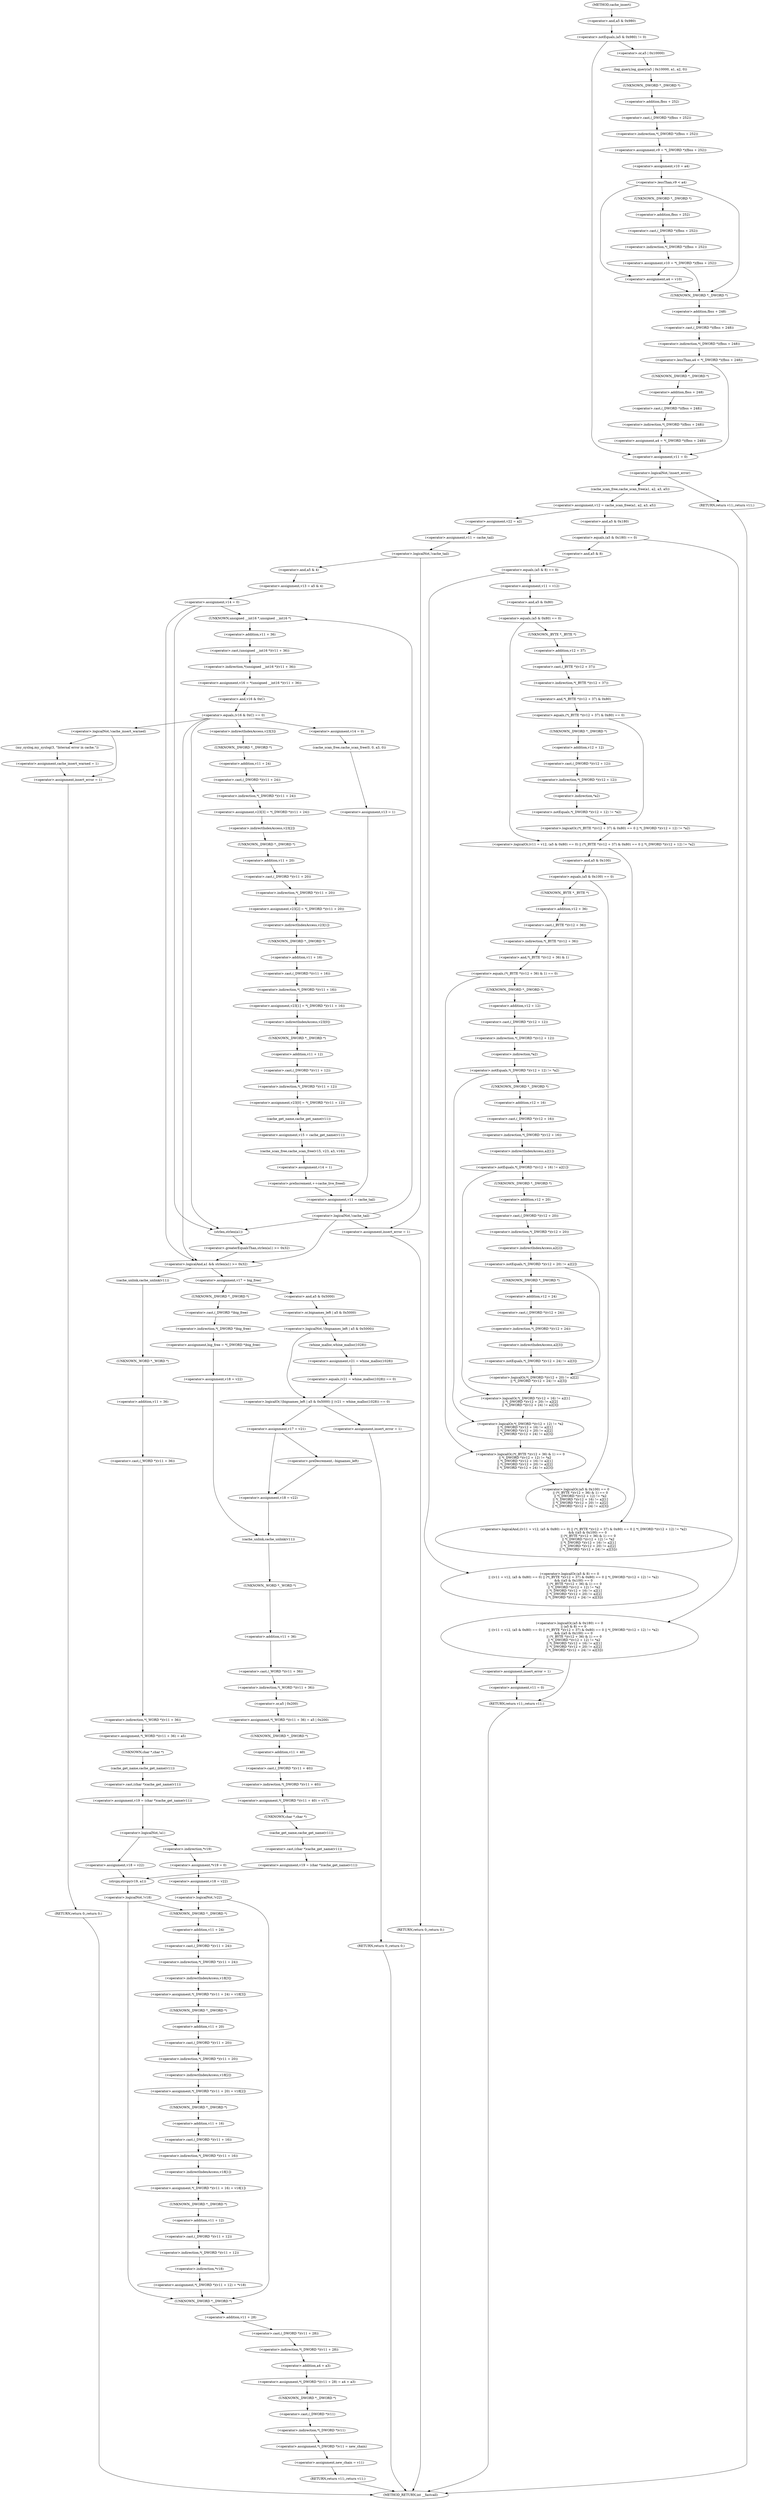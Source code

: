 digraph cache_insert {  
"1000137" [label = "(<operator>.notEquals,(a5 & 0x980) != 0)" ]
"1000138" [label = "(<operator>.and,a5 & 0x980)" ]
"1000143" [label = "(log_query,log_query(a5 | 0x10000, a1, a2, 0))" ]
"1000144" [label = "(<operator>.or,a5 | 0x10000)" ]
"1000150" [label = "(<operator>.assignment,v9 = *(_DWORD *)(fbss + 252))" ]
"1000152" [label = "(<operator>.indirection,*(_DWORD *)(fbss + 252))" ]
"1000153" [label = "(<operator>.cast,(_DWORD *)(fbss + 252))" ]
"1000154" [label = "(UNKNOWN,_DWORD *,_DWORD *)" ]
"1000155" [label = "(<operator>.addition,fbss + 252)" ]
"1000158" [label = "(<operator>.assignment,v10 = a4)" ]
"1000162" [label = "(<operator>.lessThan,v9 < a4)" ]
"1000165" [label = "(<operator>.assignment,v10 = *(_DWORD *)(fbss + 252))" ]
"1000167" [label = "(<operator>.indirection,*(_DWORD *)(fbss + 252))" ]
"1000168" [label = "(<operator>.cast,(_DWORD *)(fbss + 252))" ]
"1000169" [label = "(UNKNOWN,_DWORD *,_DWORD *)" ]
"1000170" [label = "(<operator>.addition,fbss + 252)" ]
"1000175" [label = "(<operator>.assignment,a4 = v10)" ]
"1000179" [label = "(<operator>.lessThan,a4 < *(_DWORD *)(fbss + 248))" ]
"1000181" [label = "(<operator>.indirection,*(_DWORD *)(fbss + 248))" ]
"1000182" [label = "(<operator>.cast,(_DWORD *)(fbss + 248))" ]
"1000183" [label = "(UNKNOWN,_DWORD *,_DWORD *)" ]
"1000184" [label = "(<operator>.addition,fbss + 248)" ]
"1000187" [label = "(<operator>.assignment,a4 = *(_DWORD *)(fbss + 248))" ]
"1000189" [label = "(<operator>.indirection,*(_DWORD *)(fbss + 248))" ]
"1000190" [label = "(<operator>.cast,(_DWORD *)(fbss + 248))" ]
"1000191" [label = "(UNKNOWN,_DWORD *,_DWORD *)" ]
"1000192" [label = "(<operator>.addition,fbss + 248)" ]
"1000195" [label = "(<operator>.assignment,v11 = 0)" ]
"1000199" [label = "(<operator>.logicalNot,!insert_error)" ]
"1000202" [label = "(<operator>.assignment,v12 = cache_scan_free(a1, a2, a3, a5))" ]
"1000204" [label = "(cache_scan_free,cache_scan_free(a1, a2, a3, a5))" ]
"1000213" [label = "(<operator>.logicalOr,(a5 & 0x180) == 0\n        || (a5 & 8) == 0\n        || ((v11 = v12, (a5 & 0x80) == 0) || (*(_BYTE *)(v12 + 37) & 0x80) == 0 || *(_DWORD *)(v12 + 12) != *a2)\n        && ((a5 & 0x100) == 0\n         || (*(_BYTE *)(v12 + 36) & 1) == 0\n         || *(_DWORD *)(v12 + 12) != *a2\n         || *(_DWORD *)(v12 + 16) != a2[1]\n         || *(_DWORD *)(v12 + 20) != a2[2]\n         || *(_DWORD *)(v12 + 24) != a2[3]))" ]
"1000214" [label = "(<operator>.equals,(a5 & 0x180) == 0)" ]
"1000215" [label = "(<operator>.and,a5 & 0x180)" ]
"1000219" [label = "(<operator>.logicalOr,(a5 & 8) == 0\n        || ((v11 = v12, (a5 & 0x80) == 0) || (*(_BYTE *)(v12 + 37) & 0x80) == 0 || *(_DWORD *)(v12 + 12) != *a2)\n        && ((a5 & 0x100) == 0\n         || (*(_BYTE *)(v12 + 36) & 1) == 0\n         || *(_DWORD *)(v12 + 12) != *a2\n         || *(_DWORD *)(v12 + 16) != a2[1]\n         || *(_DWORD *)(v12 + 20) != a2[2]\n         || *(_DWORD *)(v12 + 24) != a2[3]))" ]
"1000220" [label = "(<operator>.equals,(a5 & 8) == 0)" ]
"1000221" [label = "(<operator>.and,a5 & 8)" ]
"1000225" [label = "(<operator>.logicalAnd,((v11 = v12, (a5 & 0x80) == 0) || (*(_BYTE *)(v12 + 37) & 0x80) == 0 || *(_DWORD *)(v12 + 12) != *a2)\n        && ((a5 & 0x100) == 0\n         || (*(_BYTE *)(v12 + 36) & 1) == 0\n         || *(_DWORD *)(v12 + 12) != *a2\n         || *(_DWORD *)(v12 + 16) != a2[1]\n         || *(_DWORD *)(v12 + 20) != a2[2]\n         || *(_DWORD *)(v12 + 24) != a2[3]))" ]
"1000226" [label = "(<operator>.logicalOr,(v11 = v12, (a5 & 0x80) == 0) || (*(_BYTE *)(v12 + 37) & 0x80) == 0 || *(_DWORD *)(v12 + 12) != *a2)" ]
"1000228" [label = "(<operator>.assignment,v11 = v12)" ]
"1000231" [label = "(<operator>.equals,(a5 & 0x80) == 0)" ]
"1000232" [label = "(<operator>.and,a5 & 0x80)" ]
"1000236" [label = "(<operator>.logicalOr,(*(_BYTE *)(v12 + 37) & 0x80) == 0 || *(_DWORD *)(v12 + 12) != *a2)" ]
"1000237" [label = "(<operator>.equals,(*(_BYTE *)(v12 + 37) & 0x80) == 0)" ]
"1000238" [label = "(<operator>.and,*(_BYTE *)(v12 + 37) & 0x80)" ]
"1000239" [label = "(<operator>.indirection,*(_BYTE *)(v12 + 37))" ]
"1000240" [label = "(<operator>.cast,(_BYTE *)(v12 + 37))" ]
"1000241" [label = "(UNKNOWN,_BYTE *,_BYTE *)" ]
"1000242" [label = "(<operator>.addition,v12 + 37)" ]
"1000247" [label = "(<operator>.notEquals,*(_DWORD *)(v12 + 12) != *a2)" ]
"1000248" [label = "(<operator>.indirection,*(_DWORD *)(v12 + 12))" ]
"1000249" [label = "(<operator>.cast,(_DWORD *)(v12 + 12))" ]
"1000250" [label = "(UNKNOWN,_DWORD *,_DWORD *)" ]
"1000251" [label = "(<operator>.addition,v12 + 12)" ]
"1000254" [label = "(<operator>.indirection,*a2)" ]
"1000256" [label = "(<operator>.logicalOr,(a5 & 0x100) == 0\n         || (*(_BYTE *)(v12 + 36) & 1) == 0\n         || *(_DWORD *)(v12 + 12) != *a2\n         || *(_DWORD *)(v12 + 16) != a2[1]\n         || *(_DWORD *)(v12 + 20) != a2[2]\n         || *(_DWORD *)(v12 + 24) != a2[3])" ]
"1000257" [label = "(<operator>.equals,(a5 & 0x100) == 0)" ]
"1000258" [label = "(<operator>.and,a5 & 0x100)" ]
"1000262" [label = "(<operator>.logicalOr,(*(_BYTE *)(v12 + 36) & 1) == 0\n         || *(_DWORD *)(v12 + 12) != *a2\n         || *(_DWORD *)(v12 + 16) != a2[1]\n         || *(_DWORD *)(v12 + 20) != a2[2]\n         || *(_DWORD *)(v12 + 24) != a2[3])" ]
"1000263" [label = "(<operator>.equals,(*(_BYTE *)(v12 + 36) & 1) == 0)" ]
"1000264" [label = "(<operator>.and,*(_BYTE *)(v12 + 36) & 1)" ]
"1000265" [label = "(<operator>.indirection,*(_BYTE *)(v12 + 36))" ]
"1000266" [label = "(<operator>.cast,(_BYTE *)(v12 + 36))" ]
"1000267" [label = "(UNKNOWN,_BYTE *,_BYTE *)" ]
"1000268" [label = "(<operator>.addition,v12 + 36)" ]
"1000273" [label = "(<operator>.logicalOr,*(_DWORD *)(v12 + 12) != *a2\n         || *(_DWORD *)(v12 + 16) != a2[1]\n         || *(_DWORD *)(v12 + 20) != a2[2]\n         || *(_DWORD *)(v12 + 24) != a2[3])" ]
"1000274" [label = "(<operator>.notEquals,*(_DWORD *)(v12 + 12) != *a2)" ]
"1000275" [label = "(<operator>.indirection,*(_DWORD *)(v12 + 12))" ]
"1000276" [label = "(<operator>.cast,(_DWORD *)(v12 + 12))" ]
"1000277" [label = "(UNKNOWN,_DWORD *,_DWORD *)" ]
"1000278" [label = "(<operator>.addition,v12 + 12)" ]
"1000281" [label = "(<operator>.indirection,*a2)" ]
"1000283" [label = "(<operator>.logicalOr,*(_DWORD *)(v12 + 16) != a2[1]\n         || *(_DWORD *)(v12 + 20) != a2[2]\n         || *(_DWORD *)(v12 + 24) != a2[3])" ]
"1000284" [label = "(<operator>.notEquals,*(_DWORD *)(v12 + 16) != a2[1])" ]
"1000285" [label = "(<operator>.indirection,*(_DWORD *)(v12 + 16))" ]
"1000286" [label = "(<operator>.cast,(_DWORD *)(v12 + 16))" ]
"1000287" [label = "(UNKNOWN,_DWORD *,_DWORD *)" ]
"1000288" [label = "(<operator>.addition,v12 + 16)" ]
"1000291" [label = "(<operator>.indirectIndexAccess,a2[1])" ]
"1000294" [label = "(<operator>.logicalOr,*(_DWORD *)(v12 + 20) != a2[2]\n         || *(_DWORD *)(v12 + 24) != a2[3])" ]
"1000295" [label = "(<operator>.notEquals,*(_DWORD *)(v12 + 20) != a2[2])" ]
"1000296" [label = "(<operator>.indirection,*(_DWORD *)(v12 + 20))" ]
"1000297" [label = "(<operator>.cast,(_DWORD *)(v12 + 20))" ]
"1000298" [label = "(UNKNOWN,_DWORD *,_DWORD *)" ]
"1000299" [label = "(<operator>.addition,v12 + 20)" ]
"1000302" [label = "(<operator>.indirectIndexAccess,a2[2])" ]
"1000305" [label = "(<operator>.notEquals,*(_DWORD *)(v12 + 24) != a2[3])" ]
"1000306" [label = "(<operator>.indirection,*(_DWORD *)(v12 + 24))" ]
"1000307" [label = "(<operator>.cast,(_DWORD *)(v12 + 24))" ]
"1000308" [label = "(UNKNOWN,_DWORD *,_DWORD *)" ]
"1000309" [label = "(<operator>.addition,v12 + 24)" ]
"1000312" [label = "(<operator>.indirectIndexAccess,a2[3])" ]
"1000316" [label = "(<operator>.assignment,insert_error = 1)" ]
"1000319" [label = "(<operator>.assignment,v11 = 0)" ]
"1000322" [label = "(RETURN,return v11;,return v11;)" ]
"1000324" [label = "(<operator>.assignment,v22 = a2)" ]
"1000327" [label = "(<operator>.assignment,v11 = cache_tail)" ]
"1000331" [label = "(<operator>.logicalNot,!cache_tail)" ]
"1000335" [label = "(<operator>.assignment,insert_error = 1)" ]
"1000338" [label = "(RETURN,return 0;,return 0;)" ]
"1000340" [label = "(<operator>.assignment,v13 = a5 & 4)" ]
"1000342" [label = "(<operator>.and,a5 & 4)" ]
"1000345" [label = "(<operator>.assignment,v14 = 0)" ]
"1000351" [label = "(<operator>.assignment,v16 = *(unsigned __int16 *)(v11 + 36))" ]
"1000353" [label = "(<operator>.indirection,*(unsigned __int16 *)(v11 + 36))" ]
"1000354" [label = "(<operator>.cast,(unsigned __int16 *)(v11 + 36))" ]
"1000355" [label = "(UNKNOWN,unsigned __int16 *,unsigned __int16 *)" ]
"1000356" [label = "(<operator>.addition,v11 + 36)" ]
"1000360" [label = "(<operator>.equals,(v16 & 0xC) == 0)" ]
"1000361" [label = "(<operator>.and,v16 & 0xC)" ]
"1000370" [label = "(<operator>.logicalNot,!cache_insert_warned)" ]
"1000373" [label = "(my_syslog,my_syslog(3, \"Internal error in cache.\"))" ]
"1000376" [label = "(<operator>.assignment,cache_insert_warned = 1)" ]
"1000379" [label = "(<operator>.assignment,insert_error = 1)" ]
"1000382" [label = "(RETURN,return 0;,return 0;)" ]
"1000387" [label = "(<operator>.assignment,v23[3] = *(_DWORD *)(v11 + 24))" ]
"1000388" [label = "(<operator>.indirectIndexAccess,v23[3])" ]
"1000391" [label = "(<operator>.indirection,*(_DWORD *)(v11 + 24))" ]
"1000392" [label = "(<operator>.cast,(_DWORD *)(v11 + 24))" ]
"1000393" [label = "(UNKNOWN,_DWORD *,_DWORD *)" ]
"1000394" [label = "(<operator>.addition,v11 + 24)" ]
"1000397" [label = "(<operator>.assignment,v23[2] = *(_DWORD *)(v11 + 20))" ]
"1000398" [label = "(<operator>.indirectIndexAccess,v23[2])" ]
"1000401" [label = "(<operator>.indirection,*(_DWORD *)(v11 + 20))" ]
"1000402" [label = "(<operator>.cast,(_DWORD *)(v11 + 20))" ]
"1000403" [label = "(UNKNOWN,_DWORD *,_DWORD *)" ]
"1000404" [label = "(<operator>.addition,v11 + 20)" ]
"1000407" [label = "(<operator>.assignment,v23[1] = *(_DWORD *)(v11 + 16))" ]
"1000408" [label = "(<operator>.indirectIndexAccess,v23[1])" ]
"1000411" [label = "(<operator>.indirection,*(_DWORD *)(v11 + 16))" ]
"1000412" [label = "(<operator>.cast,(_DWORD *)(v11 + 16))" ]
"1000413" [label = "(UNKNOWN,_DWORD *,_DWORD *)" ]
"1000414" [label = "(<operator>.addition,v11 + 16)" ]
"1000417" [label = "(<operator>.assignment,v23[0] = *(_DWORD *)(v11 + 12))" ]
"1000418" [label = "(<operator>.indirectIndexAccess,v23[0])" ]
"1000421" [label = "(<operator>.indirection,*(_DWORD *)(v11 + 12))" ]
"1000422" [label = "(<operator>.cast,(_DWORD *)(v11 + 12))" ]
"1000423" [label = "(UNKNOWN,_DWORD *,_DWORD *)" ]
"1000424" [label = "(<operator>.addition,v11 + 12)" ]
"1000427" [label = "(<operator>.assignment,v15 = cache_get_name(v11))" ]
"1000429" [label = "(cache_get_name,cache_get_name(v11))" ]
"1000431" [label = "(cache_scan_free,cache_scan_free(v15, v23, a3, v16))" ]
"1000436" [label = "(<operator>.assignment,v14 = 1)" ]
"1000439" [label = "(<operator>.preIncrement,++cache_live_freed)" ]
"1000443" [label = "(<operator>.assignment,v14 = 0)" ]
"1000446" [label = "(cache_scan_free,cache_scan_free(0, 0, a3, 0))" ]
"1000451" [label = "(<operator>.assignment,v13 = 1)" ]
"1000454" [label = "(<operator>.assignment,v11 = cache_tail)" ]
"1000458" [label = "(<operator>.logicalNot,!cache_tail)" ]
"1000462" [label = "(<operator>.logicalAnd,a1 && strlen(a1) >= 0x32)" ]
"1000464" [label = "(<operator>.greaterEqualsThan,strlen(a1) >= 0x32)" ]
"1000465" [label = "(strlen,strlen(a1))" ]
"1000469" [label = "(<operator>.assignment,v17 = big_free)" ]
"1000475" [label = "(<operator>.assignment,big_free = *(_DWORD *)big_free)" ]
"1000477" [label = "(<operator>.indirection,*(_DWORD *)big_free)" ]
"1000478" [label = "(<operator>.cast,(_DWORD *)big_free)" ]
"1000479" [label = "(UNKNOWN,_DWORD *,_DWORD *)" ]
"1000481" [label = "(<operator>.assignment,v18 = v22)" ]
"1000487" [label = "(<operator>.logicalOr,!(bignames_left | a5 & 0x5000) || (v21 = whine_malloc(1028)) == 0)" ]
"1000488" [label = "(<operator>.logicalNot,!(bignames_left | a5 & 0x5000))" ]
"1000489" [label = "(<operator>.or,bignames_left | a5 & 0x5000)" ]
"1000491" [label = "(<operator>.and,a5 & 0x5000)" ]
"1000494" [label = "(<operator>.equals,(v21 = whine_malloc(1028)) == 0)" ]
"1000495" [label = "(<operator>.assignment,v21 = whine_malloc(1028))" ]
"1000497" [label = "(whine_malloc,whine_malloc(1028))" ]
"1000501" [label = "(<operator>.assignment,insert_error = 1)" ]
"1000504" [label = "(RETURN,return 0;,return 0;)" ]
"1000506" [label = "(<operator>.assignment,v17 = v21)" ]
"1000511" [label = "(<operator>.preDecrement,--bignames_left)" ]
"1000513" [label = "(<operator>.assignment,v18 = v22)" ]
"1000516" [label = "(cache_unlink,cache_unlink(v11))" ]
"1000518" [label = "(<operator>.assignment,*(_WORD *)(v11 + 36) = a5 | 0x200)" ]
"1000519" [label = "(<operator>.indirection,*(_WORD *)(v11 + 36))" ]
"1000520" [label = "(<operator>.cast,(_WORD *)(v11 + 36))" ]
"1000521" [label = "(UNKNOWN,_WORD *,_WORD *)" ]
"1000522" [label = "(<operator>.addition,v11 + 36)" ]
"1000525" [label = "(<operator>.or,a5 | 0x200)" ]
"1000528" [label = "(<operator>.assignment,*(_DWORD *)(v11 + 40) = v17)" ]
"1000529" [label = "(<operator>.indirection,*(_DWORD *)(v11 + 40))" ]
"1000530" [label = "(<operator>.cast,(_DWORD *)(v11 + 40))" ]
"1000531" [label = "(UNKNOWN,_DWORD *,_DWORD *)" ]
"1000532" [label = "(<operator>.addition,v11 + 40)" ]
"1000536" [label = "(<operator>.assignment,v19 = (char *)cache_get_name(v11))" ]
"1000538" [label = "(<operator>.cast,(char *)cache_get_name(v11))" ]
"1000539" [label = "(UNKNOWN,char *,char *)" ]
"1000540" [label = "(cache_get_name,cache_get_name(v11))" ]
"1000544" [label = "(cache_unlink,cache_unlink(v11))" ]
"1000546" [label = "(<operator>.assignment,*(_WORD *)(v11 + 36) = a5)" ]
"1000547" [label = "(<operator>.indirection,*(_WORD *)(v11 + 36))" ]
"1000548" [label = "(<operator>.cast,(_WORD *)(v11 + 36))" ]
"1000549" [label = "(UNKNOWN,_WORD *,_WORD *)" ]
"1000550" [label = "(<operator>.addition,v11 + 36)" ]
"1000554" [label = "(<operator>.assignment,v19 = (char *)cache_get_name(v11))" ]
"1000556" [label = "(<operator>.cast,(char *)cache_get_name(v11))" ]
"1000557" [label = "(UNKNOWN,char *,char *)" ]
"1000558" [label = "(cache_get_name,cache_get_name(v11))" ]
"1000561" [label = "(<operator>.logicalNot,!a1)" ]
"1000564" [label = "(<operator>.assignment,*v19 = 0)" ]
"1000565" [label = "(<operator>.indirection,*v19)" ]
"1000568" [label = "(<operator>.assignment,v18 = v22)" ]
"1000572" [label = "(<operator>.logicalNot,!v22)" ]
"1000576" [label = "(<operator>.assignment,v18 = v22)" ]
"1000579" [label = "(strcpy,strcpy(v19, a1))" ]
"1000583" [label = "(<operator>.logicalNot,!v18)" ]
"1000587" [label = "(<operator>.assignment,*(_DWORD *)(v11 + 28) = a4 + a3)" ]
"1000588" [label = "(<operator>.indirection,*(_DWORD *)(v11 + 28))" ]
"1000589" [label = "(<operator>.cast,(_DWORD *)(v11 + 28))" ]
"1000590" [label = "(UNKNOWN,_DWORD *,_DWORD *)" ]
"1000591" [label = "(<operator>.addition,v11 + 28)" ]
"1000594" [label = "(<operator>.addition,a4 + a3)" ]
"1000597" [label = "(<operator>.assignment,*(_DWORD *)v11 = new_chain)" ]
"1000598" [label = "(<operator>.indirection,*(_DWORD *)v11)" ]
"1000599" [label = "(<operator>.cast,(_DWORD *)v11)" ]
"1000600" [label = "(UNKNOWN,_DWORD *,_DWORD *)" ]
"1000603" [label = "(<operator>.assignment,new_chain = v11)" ]
"1000606" [label = "(RETURN,return v11;,return v11;)" ]
"1000609" [label = "(<operator>.assignment,*(_DWORD *)(v11 + 24) = v18[3])" ]
"1000610" [label = "(<operator>.indirection,*(_DWORD *)(v11 + 24))" ]
"1000611" [label = "(<operator>.cast,(_DWORD *)(v11 + 24))" ]
"1000612" [label = "(UNKNOWN,_DWORD *,_DWORD *)" ]
"1000613" [label = "(<operator>.addition,v11 + 24)" ]
"1000616" [label = "(<operator>.indirectIndexAccess,v18[3])" ]
"1000619" [label = "(<operator>.assignment,*(_DWORD *)(v11 + 20) = v18[2])" ]
"1000620" [label = "(<operator>.indirection,*(_DWORD *)(v11 + 20))" ]
"1000621" [label = "(<operator>.cast,(_DWORD *)(v11 + 20))" ]
"1000622" [label = "(UNKNOWN,_DWORD *,_DWORD *)" ]
"1000623" [label = "(<operator>.addition,v11 + 20)" ]
"1000626" [label = "(<operator>.indirectIndexAccess,v18[2])" ]
"1000629" [label = "(<operator>.assignment,*(_DWORD *)(v11 + 16) = v18[1])" ]
"1000630" [label = "(<operator>.indirection,*(_DWORD *)(v11 + 16))" ]
"1000631" [label = "(<operator>.cast,(_DWORD *)(v11 + 16))" ]
"1000632" [label = "(UNKNOWN,_DWORD *,_DWORD *)" ]
"1000633" [label = "(<operator>.addition,v11 + 16)" ]
"1000636" [label = "(<operator>.indirectIndexAccess,v18[1])" ]
"1000639" [label = "(<operator>.assignment,*(_DWORD *)(v11 + 12) = *v18)" ]
"1000640" [label = "(<operator>.indirection,*(_DWORD *)(v11 + 12))" ]
"1000641" [label = "(<operator>.cast,(_DWORD *)(v11 + 12))" ]
"1000642" [label = "(UNKNOWN,_DWORD *,_DWORD *)" ]
"1000643" [label = "(<operator>.addition,v11 + 12)" ]
"1000646" [label = "(<operator>.indirection,*v18)" ]
"1000649" [label = "(RETURN,return v11;,return v11;)" ]
"1000115" [label = "(METHOD,cache_insert)" ]
"1000651" [label = "(METHOD_RETURN,int __fastcall)" ]
  "1000137" -> "1000144" 
  "1000137" -> "1000195" 
  "1000138" -> "1000137" 
  "1000143" -> "1000154" 
  "1000144" -> "1000143" 
  "1000150" -> "1000158" 
  "1000152" -> "1000150" 
  "1000153" -> "1000152" 
  "1000154" -> "1000155" 
  "1000155" -> "1000153" 
  "1000158" -> "1000162" 
  "1000162" -> "1000169" 
  "1000162" -> "1000175" 
  "1000162" -> "1000183" 
  "1000165" -> "1000175" 
  "1000165" -> "1000183" 
  "1000167" -> "1000165" 
  "1000168" -> "1000167" 
  "1000169" -> "1000170" 
  "1000170" -> "1000168" 
  "1000175" -> "1000183" 
  "1000179" -> "1000191" 
  "1000179" -> "1000195" 
  "1000181" -> "1000179" 
  "1000182" -> "1000181" 
  "1000183" -> "1000184" 
  "1000184" -> "1000182" 
  "1000187" -> "1000195" 
  "1000189" -> "1000187" 
  "1000190" -> "1000189" 
  "1000191" -> "1000192" 
  "1000192" -> "1000190" 
  "1000195" -> "1000199" 
  "1000199" -> "1000204" 
  "1000199" -> "1000649" 
  "1000202" -> "1000215" 
  "1000202" -> "1000324" 
  "1000204" -> "1000202" 
  "1000213" -> "1000316" 
  "1000213" -> "1000322" 
  "1000214" -> "1000213" 
  "1000214" -> "1000221" 
  "1000215" -> "1000214" 
  "1000219" -> "1000213" 
  "1000220" -> "1000219" 
  "1000220" -> "1000228" 
  "1000221" -> "1000220" 
  "1000225" -> "1000219" 
  "1000226" -> "1000225" 
  "1000226" -> "1000258" 
  "1000228" -> "1000232" 
  "1000231" -> "1000241" 
  "1000231" -> "1000226" 
  "1000232" -> "1000231" 
  "1000236" -> "1000226" 
  "1000237" -> "1000250" 
  "1000237" -> "1000236" 
  "1000238" -> "1000237" 
  "1000239" -> "1000238" 
  "1000240" -> "1000239" 
  "1000241" -> "1000242" 
  "1000242" -> "1000240" 
  "1000247" -> "1000236" 
  "1000248" -> "1000254" 
  "1000249" -> "1000248" 
  "1000250" -> "1000251" 
  "1000251" -> "1000249" 
  "1000254" -> "1000247" 
  "1000256" -> "1000225" 
  "1000257" -> "1000267" 
  "1000257" -> "1000256" 
  "1000258" -> "1000257" 
  "1000262" -> "1000256" 
  "1000263" -> "1000277" 
  "1000263" -> "1000262" 
  "1000264" -> "1000263" 
  "1000265" -> "1000264" 
  "1000266" -> "1000265" 
  "1000267" -> "1000268" 
  "1000268" -> "1000266" 
  "1000273" -> "1000262" 
  "1000274" -> "1000287" 
  "1000274" -> "1000273" 
  "1000275" -> "1000281" 
  "1000276" -> "1000275" 
  "1000277" -> "1000278" 
  "1000278" -> "1000276" 
  "1000281" -> "1000274" 
  "1000283" -> "1000273" 
  "1000284" -> "1000298" 
  "1000284" -> "1000283" 
  "1000285" -> "1000291" 
  "1000286" -> "1000285" 
  "1000287" -> "1000288" 
  "1000288" -> "1000286" 
  "1000291" -> "1000284" 
  "1000294" -> "1000283" 
  "1000295" -> "1000308" 
  "1000295" -> "1000294" 
  "1000296" -> "1000302" 
  "1000297" -> "1000296" 
  "1000298" -> "1000299" 
  "1000299" -> "1000297" 
  "1000302" -> "1000295" 
  "1000305" -> "1000294" 
  "1000306" -> "1000312" 
  "1000307" -> "1000306" 
  "1000308" -> "1000309" 
  "1000309" -> "1000307" 
  "1000312" -> "1000305" 
  "1000316" -> "1000319" 
  "1000319" -> "1000322" 
  "1000322" -> "1000651" 
  "1000324" -> "1000327" 
  "1000327" -> "1000331" 
  "1000331" -> "1000335" 
  "1000331" -> "1000342" 
  "1000335" -> "1000338" 
  "1000338" -> "1000651" 
  "1000340" -> "1000345" 
  "1000342" -> "1000340" 
  "1000345" -> "1000355" 
  "1000345" -> "1000462" 
  "1000345" -> "1000465" 
  "1000351" -> "1000361" 
  "1000353" -> "1000351" 
  "1000354" -> "1000353" 
  "1000355" -> "1000356" 
  "1000356" -> "1000354" 
  "1000360" -> "1000462" 
  "1000360" -> "1000465" 
  "1000360" -> "1000370" 
  "1000360" -> "1000388" 
  "1000360" -> "1000443" 
  "1000361" -> "1000360" 
  "1000370" -> "1000373" 
  "1000370" -> "1000379" 
  "1000373" -> "1000376" 
  "1000376" -> "1000379" 
  "1000379" -> "1000382" 
  "1000382" -> "1000651" 
  "1000387" -> "1000398" 
  "1000388" -> "1000393" 
  "1000391" -> "1000387" 
  "1000392" -> "1000391" 
  "1000393" -> "1000394" 
  "1000394" -> "1000392" 
  "1000397" -> "1000408" 
  "1000398" -> "1000403" 
  "1000401" -> "1000397" 
  "1000402" -> "1000401" 
  "1000403" -> "1000404" 
  "1000404" -> "1000402" 
  "1000407" -> "1000418" 
  "1000408" -> "1000413" 
  "1000411" -> "1000407" 
  "1000412" -> "1000411" 
  "1000413" -> "1000414" 
  "1000414" -> "1000412" 
  "1000417" -> "1000429" 
  "1000418" -> "1000423" 
  "1000421" -> "1000417" 
  "1000422" -> "1000421" 
  "1000423" -> "1000424" 
  "1000424" -> "1000422" 
  "1000427" -> "1000431" 
  "1000429" -> "1000427" 
  "1000431" -> "1000436" 
  "1000436" -> "1000439" 
  "1000439" -> "1000454" 
  "1000443" -> "1000446" 
  "1000446" -> "1000451" 
  "1000451" -> "1000454" 
  "1000454" -> "1000458" 
  "1000458" -> "1000355" 
  "1000458" -> "1000462" 
  "1000458" -> "1000465" 
  "1000458" -> "1000335" 
  "1000462" -> "1000469" 
  "1000462" -> "1000544" 
  "1000464" -> "1000462" 
  "1000465" -> "1000464" 
  "1000469" -> "1000479" 
  "1000469" -> "1000491" 
  "1000475" -> "1000481" 
  "1000477" -> "1000475" 
  "1000478" -> "1000477" 
  "1000479" -> "1000478" 
  "1000481" -> "1000516" 
  "1000487" -> "1000501" 
  "1000487" -> "1000506" 
  "1000488" -> "1000487" 
  "1000488" -> "1000497" 
  "1000489" -> "1000488" 
  "1000491" -> "1000489" 
  "1000494" -> "1000487" 
  "1000495" -> "1000494" 
  "1000497" -> "1000495" 
  "1000501" -> "1000504" 
  "1000504" -> "1000651" 
  "1000506" -> "1000511" 
  "1000506" -> "1000513" 
  "1000511" -> "1000513" 
  "1000513" -> "1000516" 
  "1000516" -> "1000521" 
  "1000518" -> "1000531" 
  "1000519" -> "1000525" 
  "1000520" -> "1000519" 
  "1000521" -> "1000522" 
  "1000522" -> "1000520" 
  "1000525" -> "1000518" 
  "1000528" -> "1000539" 
  "1000529" -> "1000528" 
  "1000530" -> "1000529" 
  "1000531" -> "1000532" 
  "1000532" -> "1000530" 
  "1000536" -> "1000579" 
  "1000538" -> "1000536" 
  "1000539" -> "1000540" 
  "1000540" -> "1000538" 
  "1000544" -> "1000549" 
  "1000546" -> "1000557" 
  "1000547" -> "1000546" 
  "1000548" -> "1000547" 
  "1000549" -> "1000550" 
  "1000550" -> "1000548" 
  "1000554" -> "1000561" 
  "1000556" -> "1000554" 
  "1000557" -> "1000558" 
  "1000558" -> "1000556" 
  "1000561" -> "1000565" 
  "1000561" -> "1000576" 
  "1000564" -> "1000568" 
  "1000565" -> "1000564" 
  "1000568" -> "1000572" 
  "1000572" -> "1000590" 
  "1000572" -> "1000612" 
  "1000576" -> "1000579" 
  "1000579" -> "1000583" 
  "1000583" -> "1000590" 
  "1000583" -> "1000612" 
  "1000587" -> "1000600" 
  "1000588" -> "1000594" 
  "1000589" -> "1000588" 
  "1000590" -> "1000591" 
  "1000591" -> "1000589" 
  "1000594" -> "1000587" 
  "1000597" -> "1000603" 
  "1000598" -> "1000597" 
  "1000599" -> "1000598" 
  "1000600" -> "1000599" 
  "1000603" -> "1000606" 
  "1000606" -> "1000651" 
  "1000609" -> "1000622" 
  "1000610" -> "1000616" 
  "1000611" -> "1000610" 
  "1000612" -> "1000613" 
  "1000613" -> "1000611" 
  "1000616" -> "1000609" 
  "1000619" -> "1000632" 
  "1000620" -> "1000626" 
  "1000621" -> "1000620" 
  "1000622" -> "1000623" 
  "1000623" -> "1000621" 
  "1000626" -> "1000619" 
  "1000629" -> "1000642" 
  "1000630" -> "1000636" 
  "1000631" -> "1000630" 
  "1000632" -> "1000633" 
  "1000633" -> "1000631" 
  "1000636" -> "1000629" 
  "1000639" -> "1000590" 
  "1000640" -> "1000646" 
  "1000641" -> "1000640" 
  "1000642" -> "1000643" 
  "1000643" -> "1000641" 
  "1000646" -> "1000639" 
  "1000649" -> "1000651" 
  "1000115" -> "1000138" 
}

